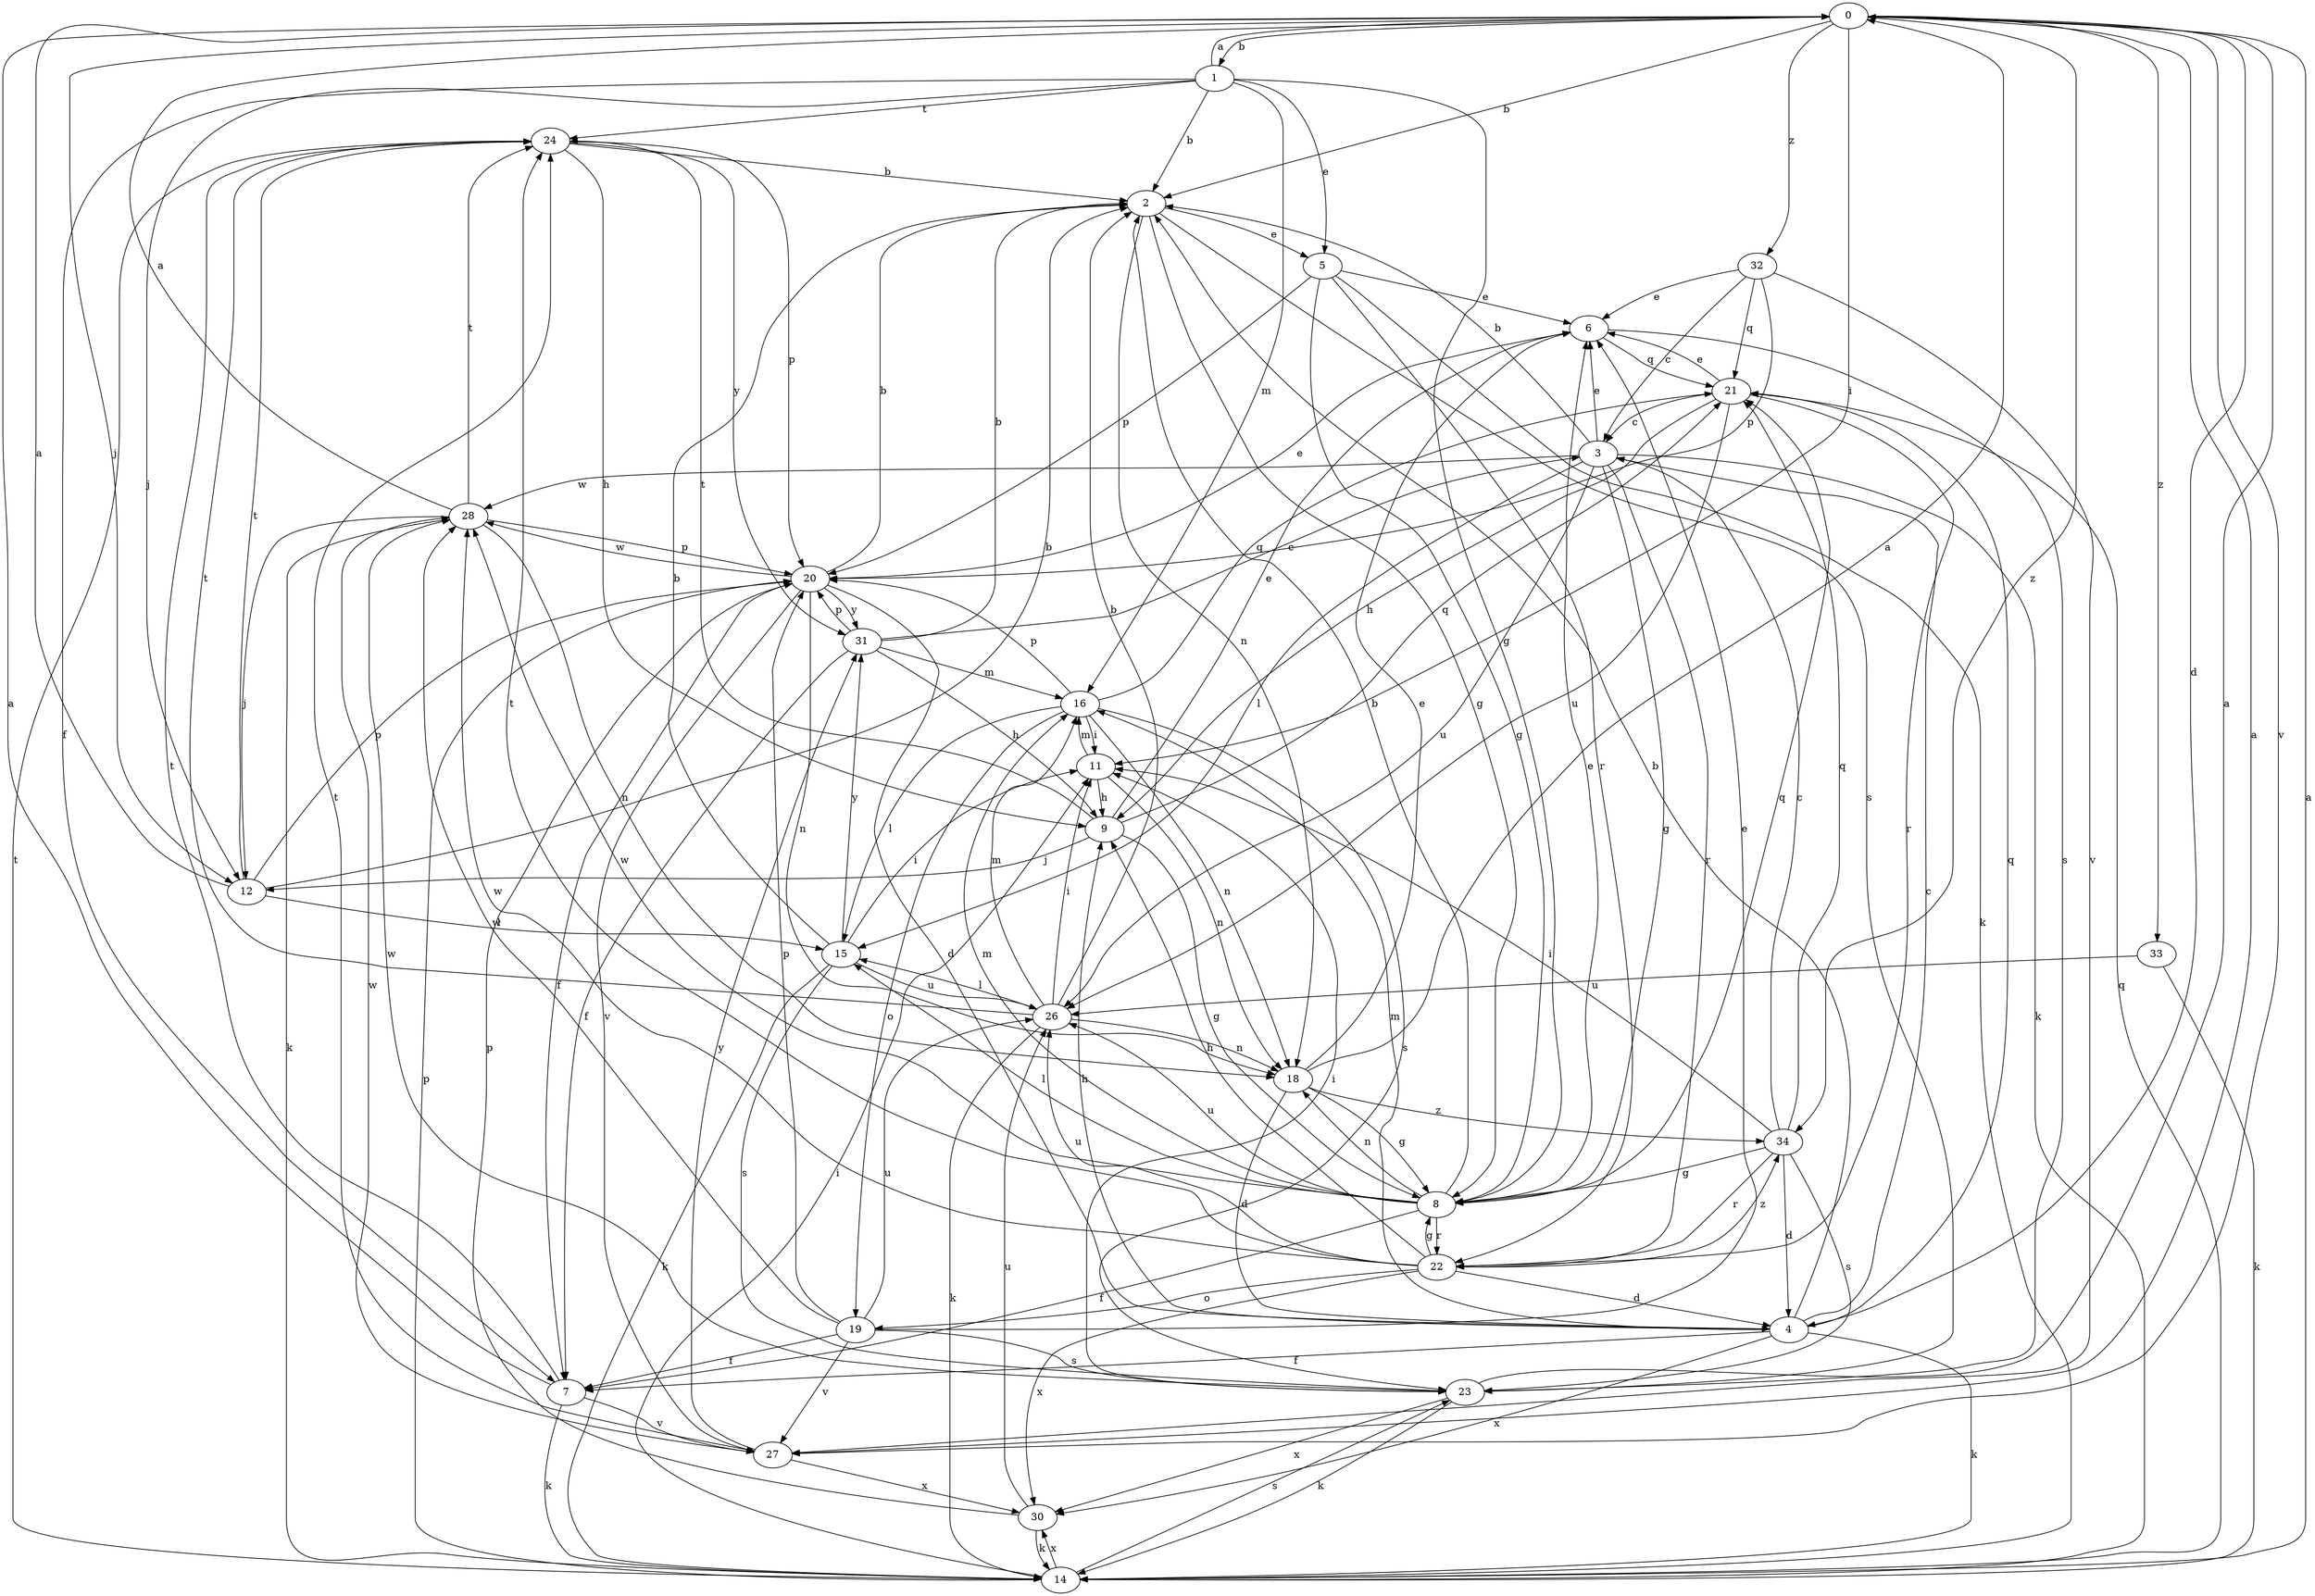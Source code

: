 strict digraph  {
0;
1;
2;
3;
4;
5;
6;
7;
8;
9;
11;
12;
14;
15;
16;
18;
19;
20;
21;
22;
23;
24;
26;
27;
28;
30;
31;
32;
33;
34;
0 -> 1  [label=b];
0 -> 2  [label=b];
0 -> 4  [label=d];
0 -> 11  [label=i];
0 -> 12  [label=j];
0 -> 27  [label=v];
0 -> 32  [label=z];
0 -> 33  [label=z];
0 -> 34  [label=z];
1 -> 0  [label=a];
1 -> 2  [label=b];
1 -> 5  [label=e];
1 -> 7  [label=f];
1 -> 8  [label=g];
1 -> 12  [label=j];
1 -> 16  [label=m];
1 -> 24  [label=t];
2 -> 5  [label=e];
2 -> 8  [label=g];
2 -> 18  [label=n];
2 -> 23  [label=s];
3 -> 2  [label=b];
3 -> 6  [label=e];
3 -> 8  [label=g];
3 -> 14  [label=k];
3 -> 15  [label=l];
3 -> 22  [label=r];
3 -> 26  [label=u];
3 -> 28  [label=w];
4 -> 2  [label=b];
4 -> 3  [label=c];
4 -> 7  [label=f];
4 -> 9  [label=h];
4 -> 14  [label=k];
4 -> 16  [label=m];
4 -> 21  [label=q];
4 -> 30  [label=x];
5 -> 6  [label=e];
5 -> 8  [label=g];
5 -> 14  [label=k];
5 -> 20  [label=p];
5 -> 22  [label=r];
6 -> 21  [label=q];
6 -> 23  [label=s];
7 -> 0  [label=a];
7 -> 14  [label=k];
7 -> 24  [label=t];
7 -> 27  [label=v];
8 -> 2  [label=b];
8 -> 6  [label=e];
8 -> 7  [label=f];
8 -> 15  [label=l];
8 -> 16  [label=m];
8 -> 18  [label=n];
8 -> 21  [label=q];
8 -> 22  [label=r];
8 -> 26  [label=u];
8 -> 28  [label=w];
9 -> 6  [label=e];
9 -> 8  [label=g];
9 -> 12  [label=j];
9 -> 21  [label=q];
9 -> 24  [label=t];
11 -> 9  [label=h];
11 -> 16  [label=m];
11 -> 18  [label=n];
12 -> 0  [label=a];
12 -> 2  [label=b];
12 -> 15  [label=l];
12 -> 20  [label=p];
12 -> 24  [label=t];
14 -> 0  [label=a];
14 -> 11  [label=i];
14 -> 20  [label=p];
14 -> 21  [label=q];
14 -> 23  [label=s];
14 -> 24  [label=t];
14 -> 30  [label=x];
15 -> 2  [label=b];
15 -> 11  [label=i];
15 -> 14  [label=k];
15 -> 23  [label=s];
15 -> 26  [label=u];
15 -> 31  [label=y];
16 -> 11  [label=i];
16 -> 15  [label=l];
16 -> 18  [label=n];
16 -> 19  [label=o];
16 -> 20  [label=p];
16 -> 21  [label=q];
16 -> 23  [label=s];
18 -> 0  [label=a];
18 -> 4  [label=d];
18 -> 6  [label=e];
18 -> 8  [label=g];
18 -> 34  [label=z];
19 -> 6  [label=e];
19 -> 7  [label=f];
19 -> 20  [label=p];
19 -> 23  [label=s];
19 -> 26  [label=u];
19 -> 27  [label=v];
19 -> 28  [label=w];
20 -> 2  [label=b];
20 -> 4  [label=d];
20 -> 6  [label=e];
20 -> 7  [label=f];
20 -> 18  [label=n];
20 -> 27  [label=v];
20 -> 28  [label=w];
20 -> 31  [label=y];
21 -> 3  [label=c];
21 -> 6  [label=e];
21 -> 9  [label=h];
21 -> 22  [label=r];
21 -> 26  [label=u];
22 -> 4  [label=d];
22 -> 8  [label=g];
22 -> 9  [label=h];
22 -> 19  [label=o];
22 -> 24  [label=t];
22 -> 26  [label=u];
22 -> 28  [label=w];
22 -> 30  [label=x];
22 -> 34  [label=z];
23 -> 0  [label=a];
23 -> 11  [label=i];
23 -> 14  [label=k];
23 -> 28  [label=w];
23 -> 30  [label=x];
24 -> 2  [label=b];
24 -> 9  [label=h];
24 -> 20  [label=p];
24 -> 31  [label=y];
26 -> 2  [label=b];
26 -> 11  [label=i];
26 -> 14  [label=k];
26 -> 15  [label=l];
26 -> 16  [label=m];
26 -> 18  [label=n];
26 -> 24  [label=t];
27 -> 0  [label=a];
27 -> 24  [label=t];
27 -> 28  [label=w];
27 -> 30  [label=x];
27 -> 31  [label=y];
28 -> 0  [label=a];
28 -> 12  [label=j];
28 -> 14  [label=k];
28 -> 18  [label=n];
28 -> 20  [label=p];
28 -> 24  [label=t];
30 -> 14  [label=k];
30 -> 20  [label=p];
30 -> 26  [label=u];
31 -> 2  [label=b];
31 -> 3  [label=c];
31 -> 7  [label=f];
31 -> 9  [label=h];
31 -> 16  [label=m];
31 -> 20  [label=p];
32 -> 3  [label=c];
32 -> 6  [label=e];
32 -> 20  [label=p];
32 -> 21  [label=q];
32 -> 27  [label=v];
33 -> 14  [label=k];
33 -> 26  [label=u];
34 -> 3  [label=c];
34 -> 4  [label=d];
34 -> 8  [label=g];
34 -> 11  [label=i];
34 -> 21  [label=q];
34 -> 22  [label=r];
34 -> 23  [label=s];
}
